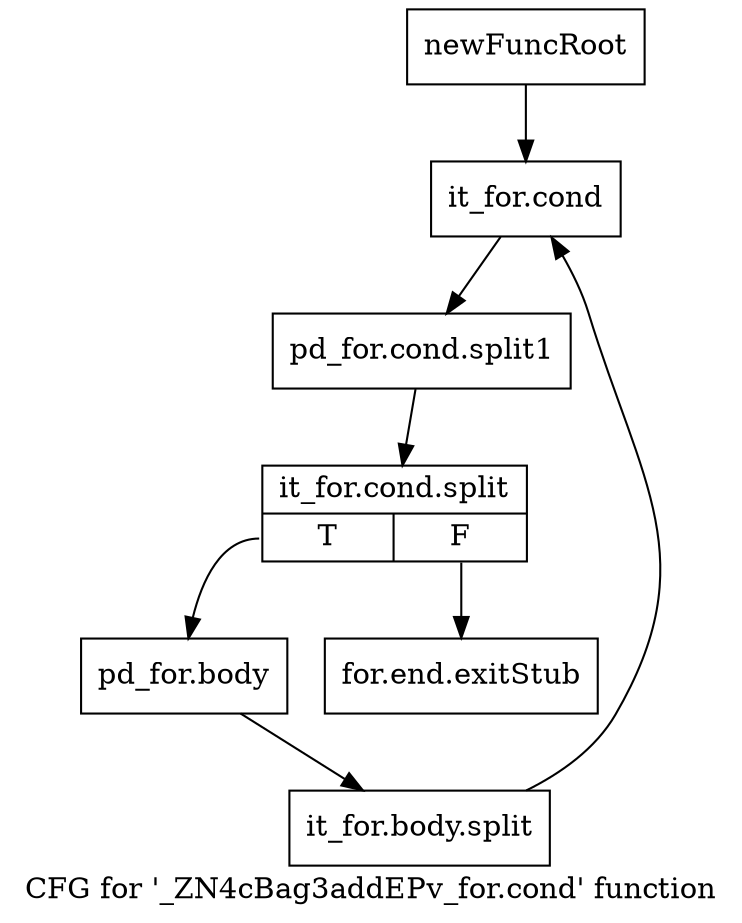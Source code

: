 digraph "CFG for '_ZN4cBag3addEPv_for.cond' function" {
	label="CFG for '_ZN4cBag3addEPv_for.cond' function";

	Node0x20de2b0 [shape=record,label="{newFuncRoot}"];
	Node0x20de2b0 -> Node0x20de350;
	Node0x20de300 [shape=record,label="{for.end.exitStub}"];
	Node0x20de350 [shape=record,label="{it_for.cond}"];
	Node0x20de350 -> Node0x20bfb80;
	Node0x20bfb80 [shape=record,label="{pd_for.cond.split1}"];
	Node0x20bfb80 -> Node0x437c820;
	Node0x437c820 [shape=record,label="{it_for.cond.split|{<s0>T|<s1>F}}"];
	Node0x437c820:s0 -> Node0x20de3a0;
	Node0x437c820:s1 -> Node0x20de300;
	Node0x20de3a0 [shape=record,label="{pd_for.body}"];
	Node0x20de3a0 -> Node0x279d8f0;
	Node0x279d8f0 [shape=record,label="{it_for.body.split}"];
	Node0x279d8f0 -> Node0x20de350;
}
